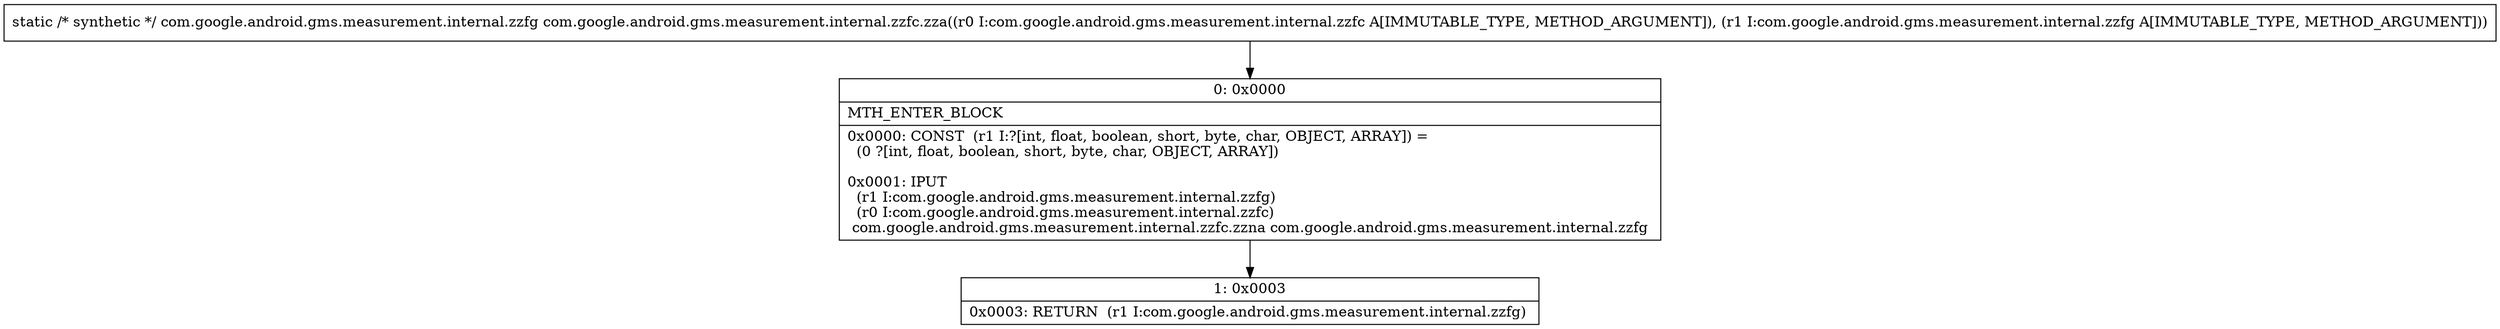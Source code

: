 digraph "CFG forcom.google.android.gms.measurement.internal.zzfc.zza(Lcom\/google\/android\/gms\/measurement\/internal\/zzfc;Lcom\/google\/android\/gms\/measurement\/internal\/zzfg;)Lcom\/google\/android\/gms\/measurement\/internal\/zzfg;" {
Node_0 [shape=record,label="{0\:\ 0x0000|MTH_ENTER_BLOCK\l|0x0000: CONST  (r1 I:?[int, float, boolean, short, byte, char, OBJECT, ARRAY]) = \l  (0 ?[int, float, boolean, short, byte, char, OBJECT, ARRAY])\l \l0x0001: IPUT  \l  (r1 I:com.google.android.gms.measurement.internal.zzfg)\l  (r0 I:com.google.android.gms.measurement.internal.zzfc)\l com.google.android.gms.measurement.internal.zzfc.zzna com.google.android.gms.measurement.internal.zzfg \l}"];
Node_1 [shape=record,label="{1\:\ 0x0003|0x0003: RETURN  (r1 I:com.google.android.gms.measurement.internal.zzfg) \l}"];
MethodNode[shape=record,label="{static \/* synthetic *\/ com.google.android.gms.measurement.internal.zzfg com.google.android.gms.measurement.internal.zzfc.zza((r0 I:com.google.android.gms.measurement.internal.zzfc A[IMMUTABLE_TYPE, METHOD_ARGUMENT]), (r1 I:com.google.android.gms.measurement.internal.zzfg A[IMMUTABLE_TYPE, METHOD_ARGUMENT])) }"];
MethodNode -> Node_0;
Node_0 -> Node_1;
}

